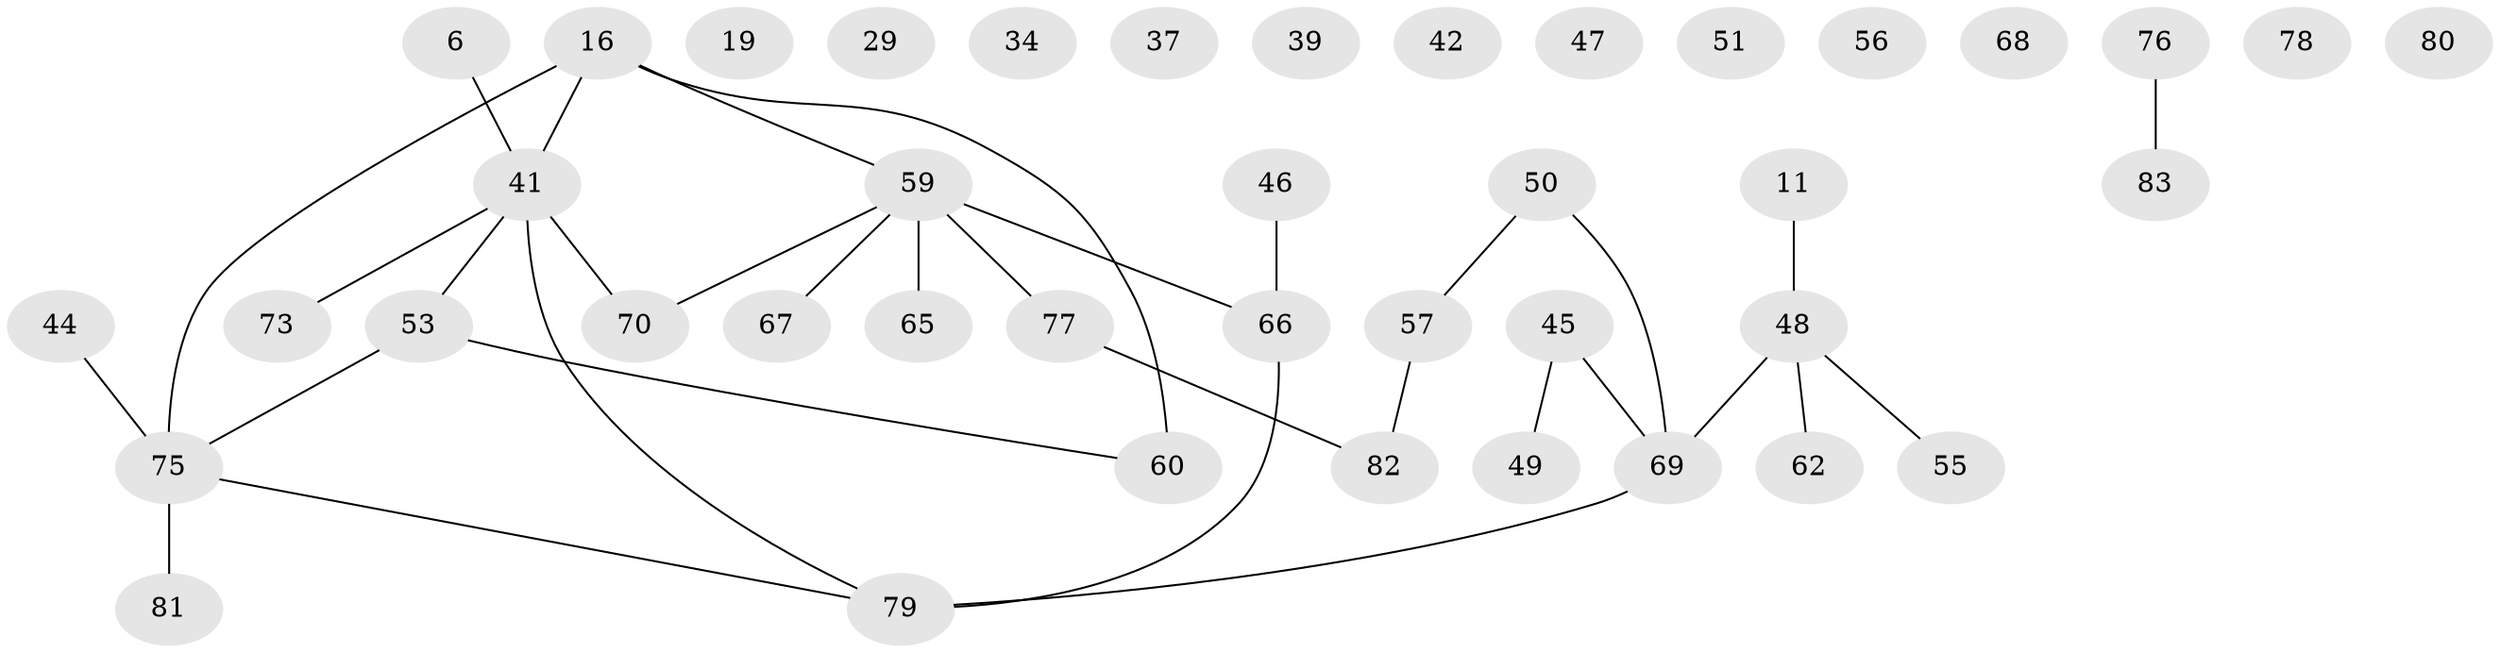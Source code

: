 // original degree distribution, {3: 0.13253012048192772, 4: 0.0963855421686747, 2: 0.2891566265060241, 1: 0.3132530120481928, 5: 0.024096385542168676, 0: 0.12048192771084337, 7: 0.012048192771084338, 6: 0.012048192771084338}
// Generated by graph-tools (version 1.1) at 2025/38/03/09/25 04:38:50]
// undirected, 41 vertices, 33 edges
graph export_dot {
graph [start="1"]
  node [color=gray90,style=filled];
  6;
  11;
  16 [super="+2"];
  19;
  29;
  34;
  37;
  39 [super="+8"];
  41;
  42;
  44;
  45;
  46 [super="+18"];
  47;
  48 [super="+7+9"];
  49 [super="+5"];
  50 [super="+24+33+21"];
  51 [super="+12"];
  53 [super="+3"];
  55;
  56;
  57 [super="+20+26"];
  59 [super="+54"];
  60 [super="+27"];
  62 [super="+31"];
  65 [super="+36"];
  66 [super="+32"];
  67;
  68;
  69 [super="+15"];
  70 [super="+40+52+61"];
  73;
  75 [super="+74"];
  76 [super="+30"];
  77;
  78;
  79 [super="+72"];
  80;
  81;
  82 [super="+23+25"];
  83 [super="+1+28+43"];
  6 -- 41;
  11 -- 48;
  16 -- 41 [weight=2];
  16 -- 75 [weight=2];
  16 -- 59;
  16 -- 60 [weight=2];
  41 -- 73;
  41 -- 53;
  41 -- 70;
  41 -- 79;
  44 -- 75;
  45 -- 69;
  45 -- 49;
  46 -- 66 [weight=2];
  48 -- 69 [weight=2];
  48 -- 55;
  48 -- 62;
  50 -- 69;
  50 -- 57;
  53 -- 75;
  53 -- 60;
  57 -- 82;
  59 -- 66 [weight=2];
  59 -- 77;
  59 -- 67;
  59 -- 70;
  59 -- 65;
  66 -- 79;
  69 -- 79;
  75 -- 81;
  75 -- 79;
  76 -- 83;
  77 -- 82;
}
